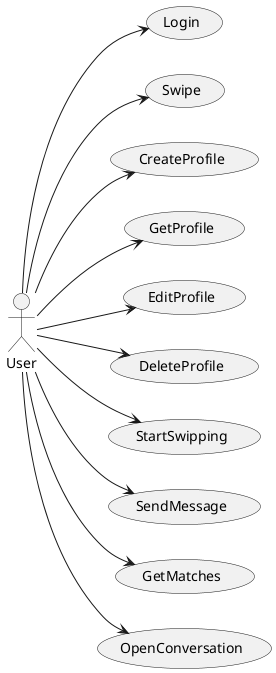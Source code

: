 @startuml
left to right direction

actor User

usecase Login
usecase Swipe
usecase CreateProfile 

usecase GetProfile 
usecase EditProfile 
usecase DeleteProfile 
usecase StartSwipping
usecase SendMessage
usecase GetMatches
usecase OpenConversation


User --> Login
User --> CreateProfile
User --> DeleteProfile
User --> EditProfile
User --> GetProfile
User --> SendMessage
User --> OpenConversation
User --> GetMatches
User --> StartSwipping
User --> Swipe



@enduml